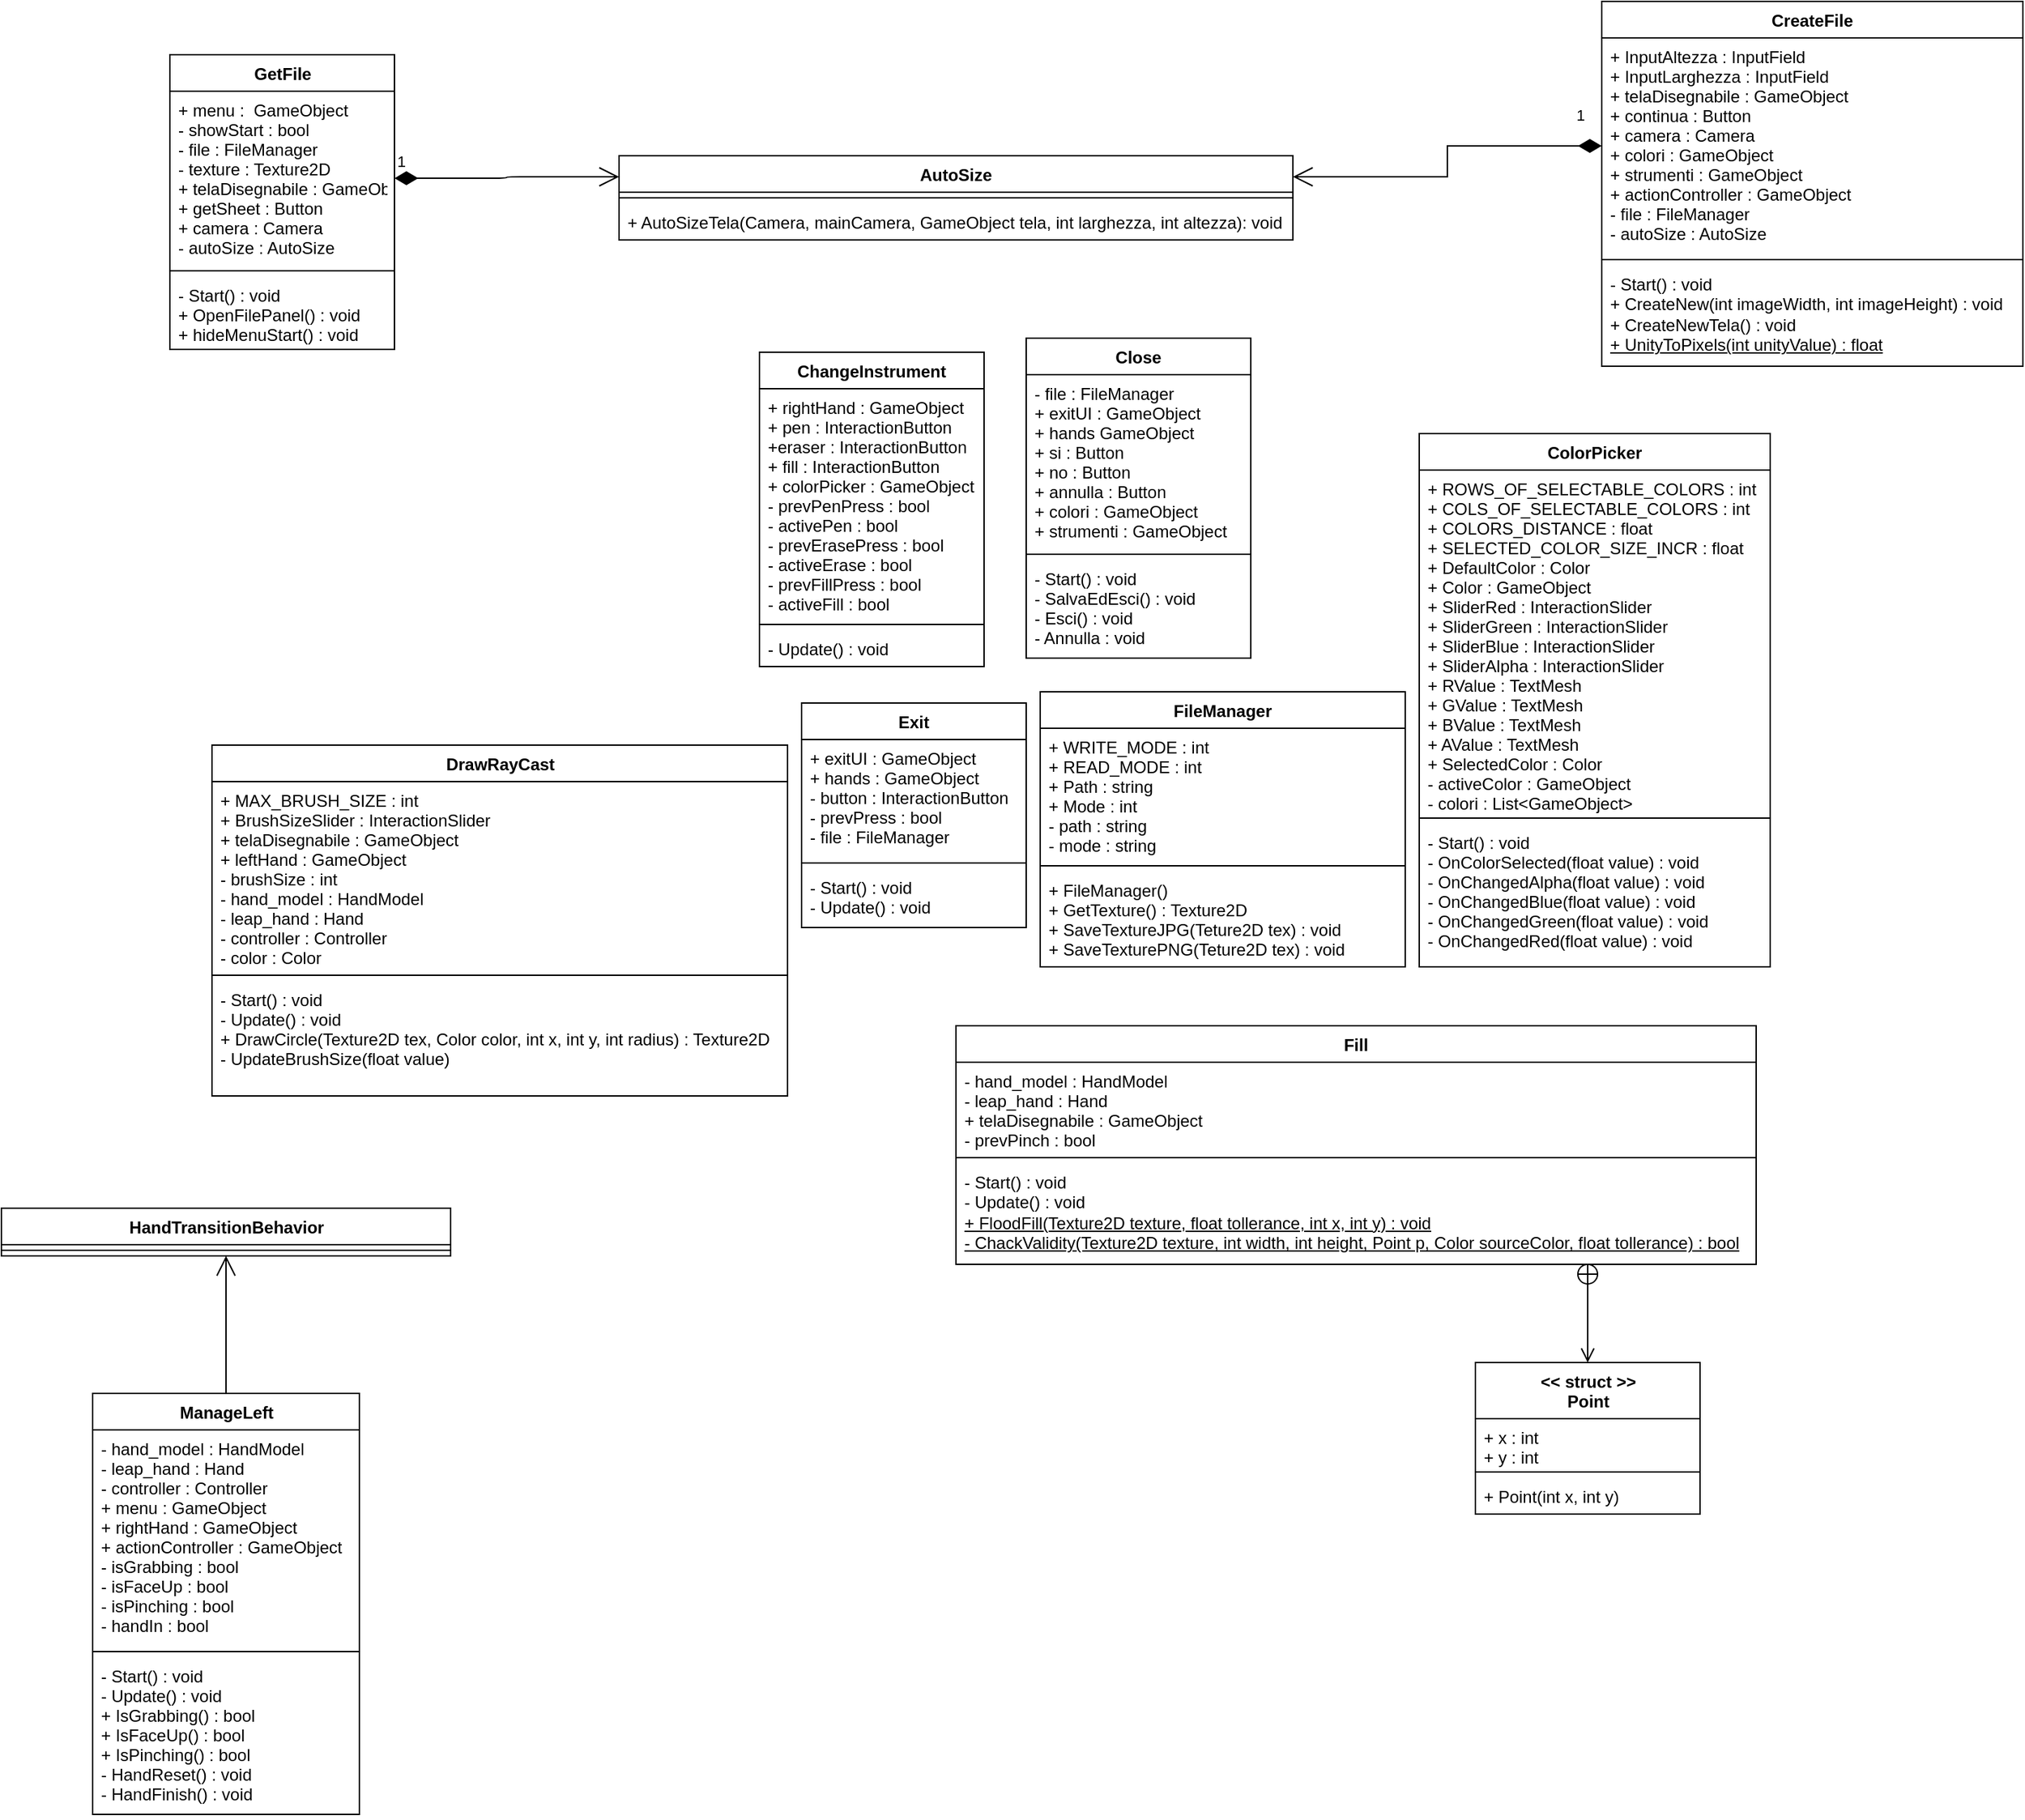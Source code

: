 <mxfile version="14.6.13" type="github">
  <diagram id="C5RBs43oDa-KdzZeNtuy" name="Page-1">
    <mxGraphModel dx="1712" dy="623" grid="1" gridSize="10" guides="1" tooltips="1" connect="1" arrows="1" fold="1" page="1" pageScale="1" pageWidth="1169" pageHeight="1654" math="0" shadow="0">
      <root>
        <mxCell id="WIyWlLk6GJQsqaUBKTNV-0" />
        <mxCell id="WIyWlLk6GJQsqaUBKTNV-1" parent="WIyWlLk6GJQsqaUBKTNV-0" />
        <mxCell id="zkfFHV4jXpPFQw0GAbJ--0" value="AutoSize" style="swimlane;fontStyle=1;align=center;verticalAlign=top;childLayout=stackLayout;horizontal=1;startSize=26;horizontalStack=0;resizeParent=1;resizeLast=0;collapsible=1;marginBottom=0;rounded=0;shadow=0;strokeWidth=1;" parent="WIyWlLk6GJQsqaUBKTNV-1" vertex="1">
          <mxGeometry x="100" y="420" width="480" height="60" as="geometry">
            <mxRectangle x="100" y="280" width="160" height="26" as="alternateBounds" />
          </mxGeometry>
        </mxCell>
        <mxCell id="zkfFHV4jXpPFQw0GAbJ--4" value="" style="line;html=1;strokeWidth=1;align=left;verticalAlign=middle;spacingTop=-1;spacingLeft=3;spacingRight=3;rotatable=0;labelPosition=right;points=[];portConstraint=eastwest;" parent="zkfFHV4jXpPFQw0GAbJ--0" vertex="1">
          <mxGeometry y="26" width="480" height="8" as="geometry" />
        </mxCell>
        <mxCell id="zkfFHV4jXpPFQw0GAbJ--5" value="+ AutoSizeTela(Camera, mainCamera, GameObject tela, int larghezza, int altezza): void" style="text;align=left;verticalAlign=top;spacingLeft=4;spacingRight=4;overflow=hidden;rotatable=0;points=[[0,0.5],[1,0.5]];portConstraint=eastwest;" parent="zkfFHV4jXpPFQw0GAbJ--0" vertex="1">
          <mxGeometry y="34" width="480" height="26" as="geometry" />
        </mxCell>
        <mxCell id="0VeXUthnpNNuvw82r98w-10" value="ChangeInstrument" style="swimlane;fontStyle=1;align=center;verticalAlign=top;childLayout=stackLayout;horizontal=1;startSize=26;horizontalStack=0;resizeParent=1;resizeParentMax=0;resizeLast=0;collapsible=1;marginBottom=0;" parent="WIyWlLk6GJQsqaUBKTNV-1" vertex="1">
          <mxGeometry x="200" y="560" width="160" height="224" as="geometry" />
        </mxCell>
        <mxCell id="0VeXUthnpNNuvw82r98w-11" value="+ rightHand : GameObject&#xa;+ pen : InteractionButton&#xa;+eraser : InteractionButton&#xa;+ fill : InteractionButton&#xa;+ colorPicker : GameObject&#xa;- prevPenPress : bool&#xa;- activePen : bool&#xa;- prevErasePress : bool&#xa;- activeErase : bool&#xa;- prevFillPress : bool&#xa;- activeFill : bool&#xa;&#xa;&#xa;&#xa;" style="text;strokeColor=none;fillColor=none;align=left;verticalAlign=top;spacingLeft=4;spacingRight=4;overflow=hidden;rotatable=0;points=[[0,0.5],[1,0.5]];portConstraint=eastwest;" parent="0VeXUthnpNNuvw82r98w-10" vertex="1">
          <mxGeometry y="26" width="160" height="164" as="geometry" />
        </mxCell>
        <mxCell id="0VeXUthnpNNuvw82r98w-12" value="" style="line;strokeWidth=1;fillColor=none;align=left;verticalAlign=middle;spacingTop=-1;spacingLeft=3;spacingRight=3;rotatable=0;labelPosition=right;points=[];portConstraint=eastwest;" parent="0VeXUthnpNNuvw82r98w-10" vertex="1">
          <mxGeometry y="190" width="160" height="8" as="geometry" />
        </mxCell>
        <mxCell id="0VeXUthnpNNuvw82r98w-13" value="- Update() : void" style="text;strokeColor=none;fillColor=none;align=left;verticalAlign=top;spacingLeft=4;spacingRight=4;overflow=hidden;rotatable=0;points=[[0,0.5],[1,0.5]];portConstraint=eastwest;" parent="0VeXUthnpNNuvw82r98w-10" vertex="1">
          <mxGeometry y="198" width="160" height="26" as="geometry" />
        </mxCell>
        <mxCell id="0VeXUthnpNNuvw82r98w-17" value="Close" style="swimlane;fontStyle=1;align=center;verticalAlign=top;childLayout=stackLayout;horizontal=1;startSize=26;horizontalStack=0;resizeParent=1;resizeParentMax=0;resizeLast=0;collapsible=1;marginBottom=0;" parent="WIyWlLk6GJQsqaUBKTNV-1" vertex="1">
          <mxGeometry x="390" y="550" width="160" height="228" as="geometry" />
        </mxCell>
        <mxCell id="0VeXUthnpNNuvw82r98w-18" value="- file : FileManager&#xa;+ exitUI : GameObject&#xa;+ hands GameObject&#xa;+ si : Button&#xa;+ no : Button&#xa;+ annulla : Button&#xa;+ colori : GameObject&#xa;+ strumenti : GameObject&#xa;" style="text;strokeColor=none;fillColor=none;align=left;verticalAlign=top;spacingLeft=4;spacingRight=4;overflow=hidden;rotatable=0;points=[[0,0.5],[1,0.5]];portConstraint=eastwest;" parent="0VeXUthnpNNuvw82r98w-17" vertex="1">
          <mxGeometry y="26" width="160" height="124" as="geometry" />
        </mxCell>
        <mxCell id="0VeXUthnpNNuvw82r98w-19" value="" style="line;strokeWidth=1;fillColor=none;align=left;verticalAlign=middle;spacingTop=-1;spacingLeft=3;spacingRight=3;rotatable=0;labelPosition=right;points=[];portConstraint=eastwest;" parent="0VeXUthnpNNuvw82r98w-17" vertex="1">
          <mxGeometry y="150" width="160" height="8" as="geometry" />
        </mxCell>
        <mxCell id="0VeXUthnpNNuvw82r98w-20" value="- Start() : void&#xa;- SalvaEdEsci() : void&#xa;- Esci() : void&#xa;- Annulla : void&#xa;" style="text;strokeColor=none;fillColor=none;align=left;verticalAlign=top;spacingLeft=4;spacingRight=4;overflow=hidden;rotatable=0;points=[[0,0.5],[1,0.5]];portConstraint=eastwest;" parent="0VeXUthnpNNuvw82r98w-17" vertex="1">
          <mxGeometry y="158" width="160" height="70" as="geometry" />
        </mxCell>
        <mxCell id="0VeXUthnpNNuvw82r98w-21" value="ColorPicker" style="swimlane;fontStyle=1;align=center;verticalAlign=top;childLayout=stackLayout;horizontal=1;startSize=26;horizontalStack=0;resizeParent=1;resizeParentMax=0;resizeLast=0;collapsible=1;marginBottom=0;" parent="WIyWlLk6GJQsqaUBKTNV-1" vertex="1">
          <mxGeometry x="670" y="618" width="250" height="380" as="geometry" />
        </mxCell>
        <mxCell id="0VeXUthnpNNuvw82r98w-22" value="+ ROWS_OF_SELECTABLE_COLORS : int&#xa;+ COLS_OF_SELECTABLE_COLORS : int&#xa;+ COLORS_DISTANCE : float&#xa;+ SELECTED_COLOR_SIZE_INCR : float&#xa;+ DefaultColor : Color&#xa;+ Color : GameObject&#xa;+ SliderRed : InteractionSlider&#xa;+ SliderGreen : InteractionSlider&#xa;+ SliderBlue : InteractionSlider&#xa;+ SliderAlpha : InteractionSlider&#xa;+ RValue : TextMesh&#xa;+ GValue : TextMesh&#xa;+ BValue : TextMesh&#xa;+ AValue : TextMesh&#xa;+ SelectedColor : Color&#xa;- activeColor : GameObject&#xa;- colori : List&lt;GameObject&gt;&#xa;&#xa;&#xa;&#xa;" style="text;strokeColor=none;fillColor=none;align=left;verticalAlign=top;spacingLeft=4;spacingRight=4;overflow=hidden;rotatable=0;points=[[0,0.5],[1,0.5]];portConstraint=eastwest;" parent="0VeXUthnpNNuvw82r98w-21" vertex="1">
          <mxGeometry y="26" width="250" height="244" as="geometry" />
        </mxCell>
        <mxCell id="0VeXUthnpNNuvw82r98w-23" value="" style="line;strokeWidth=1;fillColor=none;align=left;verticalAlign=middle;spacingTop=-1;spacingLeft=3;spacingRight=3;rotatable=0;labelPosition=right;points=[];portConstraint=eastwest;" parent="0VeXUthnpNNuvw82r98w-21" vertex="1">
          <mxGeometry y="270" width="250" height="8" as="geometry" />
        </mxCell>
        <mxCell id="0VeXUthnpNNuvw82r98w-24" value="- Start() : void&#xa;- OnColorSelected(float value) : void&#xa;- OnChangedAlpha(float value) : void&#xa;- OnChangedBlue(float value) : void&#xa;- OnChangedGreen(float value) : void&#xa;- OnChangedRed(float value) : void&#xa;&#xa;" style="text;strokeColor=none;fillColor=none;align=left;verticalAlign=top;spacingLeft=4;spacingRight=4;overflow=hidden;rotatable=0;points=[[0,0.5],[1,0.5]];portConstraint=eastwest;" parent="0VeXUthnpNNuvw82r98w-21" vertex="1">
          <mxGeometry y="278" width="250" height="102" as="geometry" />
        </mxCell>
        <mxCell id="0VeXUthnpNNuvw82r98w-25" value="CreateFile" style="swimlane;fontStyle=1;align=center;verticalAlign=top;childLayout=stackLayout;horizontal=1;startSize=26;horizontalStack=0;resizeParent=1;resizeParentMax=0;resizeLast=0;collapsible=1;marginBottom=0;" parent="WIyWlLk6GJQsqaUBKTNV-1" vertex="1">
          <mxGeometry x="800" y="310" width="300" height="260" as="geometry" />
        </mxCell>
        <mxCell id="0VeXUthnpNNuvw82r98w-26" value="+ InputAltezza : InputField&#xa;+ InputLarghezza : InputField&#xa;+ telaDisegnabile : GameObject&#xa;+ continua : Button&#xa;+ camera : Camera&#xa;+ colori : GameObject&#xa;+ strumenti : GameObject&#xa;+ actionController : GameObject&#xa;- file : FileManager&#xa;- autoSize : AutoSize&#xa;&#xa;" style="text;strokeColor=none;fillColor=none;align=left;verticalAlign=top;spacingLeft=4;spacingRight=4;overflow=hidden;rotatable=0;points=[[0,0.5],[1,0.5]];portConstraint=eastwest;" parent="0VeXUthnpNNuvw82r98w-25" vertex="1">
          <mxGeometry y="26" width="300" height="154" as="geometry" />
        </mxCell>
        <mxCell id="0VeXUthnpNNuvw82r98w-27" value="" style="line;strokeWidth=1;fillColor=none;align=left;verticalAlign=middle;spacingTop=-1;spacingLeft=3;spacingRight=3;rotatable=0;labelPosition=right;points=[];portConstraint=eastwest;" parent="0VeXUthnpNNuvw82r98w-25" vertex="1">
          <mxGeometry y="180" width="300" height="8" as="geometry" />
        </mxCell>
        <mxCell id="0VeXUthnpNNuvw82r98w-28" value="- Start() : void&lt;br&gt;+ CreateNew(int imageWidth, int imageHeight) : void&lt;br&gt;+ CreateNewTela() : void&lt;br&gt;&lt;u&gt;+ UnityToPixels(int unityValue) : float&lt;/u&gt;&lt;br&gt;" style="text;strokeColor=none;fillColor=none;align=left;verticalAlign=top;spacingLeft=4;spacingRight=4;overflow=hidden;rotatable=0;points=[[0,0.5],[1,0.5]];portConstraint=eastwest;fontStyle=0;html=1;" parent="0VeXUthnpNNuvw82r98w-25" vertex="1">
          <mxGeometry y="188" width="300" height="72" as="geometry" />
        </mxCell>
        <mxCell id="0VeXUthnpNNuvw82r98w-37" value="1" style="endArrow=open;html=1;endSize=12;startArrow=diamondThin;startSize=14;startFill=1;edgeStyle=orthogonalEdgeStyle;align=left;verticalAlign=bottom;rounded=0;exitX=0;exitY=0.5;exitDx=0;exitDy=0;entryX=1;entryY=0.25;entryDx=0;entryDy=0;" parent="WIyWlLk6GJQsqaUBKTNV-1" source="0VeXUthnpNNuvw82r98w-26" target="zkfFHV4jXpPFQw0GAbJ--0" edge="1">
          <mxGeometry x="-0.835" y="-13" relative="1" as="geometry">
            <mxPoint x="530" y="420" as="sourcePoint" />
            <mxPoint x="690" y="420" as="targetPoint" />
            <mxPoint as="offset" />
          </mxGeometry>
        </mxCell>
        <mxCell id="0VeXUthnpNNuvw82r98w-39" value="DrawRayCast" style="swimlane;fontStyle=1;align=center;verticalAlign=top;childLayout=stackLayout;horizontal=1;startSize=26;horizontalStack=0;resizeParent=1;resizeParentMax=0;resizeLast=0;collapsible=1;marginBottom=0;html=1;" parent="WIyWlLk6GJQsqaUBKTNV-1" vertex="1">
          <mxGeometry x="-190" y="840" width="410" height="250" as="geometry" />
        </mxCell>
        <mxCell id="0VeXUthnpNNuvw82r98w-40" value="+ MAX_BRUSH_SIZE : int&#xa;+ BrushSizeSlider : InteractionSlider&#xa;+ telaDisegnabile : GameObject&#xa;+ leftHand : GameObject&#xa;- brushSize : int&#xa;- hand_model : HandModel&#xa;- leap_hand : Hand&#xa;- controller : Controller&#xa;- color : Color&#xa;&#xa;" style="text;strokeColor=none;fillColor=none;align=left;verticalAlign=top;spacingLeft=4;spacingRight=4;overflow=hidden;rotatable=0;points=[[0,0.5],[1,0.5]];portConstraint=eastwest;" parent="0VeXUthnpNNuvw82r98w-39" vertex="1">
          <mxGeometry y="26" width="410" height="134" as="geometry" />
        </mxCell>
        <mxCell id="0VeXUthnpNNuvw82r98w-41" value="" style="line;strokeWidth=1;fillColor=none;align=left;verticalAlign=middle;spacingTop=-1;spacingLeft=3;spacingRight=3;rotatable=0;labelPosition=right;points=[];portConstraint=eastwest;" parent="0VeXUthnpNNuvw82r98w-39" vertex="1">
          <mxGeometry y="160" width="410" height="8" as="geometry" />
        </mxCell>
        <mxCell id="0VeXUthnpNNuvw82r98w-42" value="- Start() : void&#xa;- Update() : void&#xa;+ DrawCircle(Texture2D tex, Color color, int x, int y, int radius) : Texture2D&#xa;- UpdateBrushSize(float value)&#xa;&#xa;" style="text;strokeColor=none;fillColor=none;align=left;verticalAlign=top;spacingLeft=4;spacingRight=4;overflow=hidden;rotatable=0;points=[[0,0.5],[1,0.5]];portConstraint=eastwest;" parent="0VeXUthnpNNuvw82r98w-39" vertex="1">
          <mxGeometry y="168" width="410" height="82" as="geometry" />
        </mxCell>
        <mxCell id="M-HyiIcxL1wfESy_Ib01-0" value="Exit" style="swimlane;fontStyle=1;align=center;verticalAlign=top;childLayout=stackLayout;horizontal=1;startSize=26;horizontalStack=0;resizeParent=1;resizeParentMax=0;resizeLast=0;collapsible=1;marginBottom=0;" vertex="1" parent="WIyWlLk6GJQsqaUBKTNV-1">
          <mxGeometry x="230" y="810" width="160" height="160" as="geometry" />
        </mxCell>
        <mxCell id="M-HyiIcxL1wfESy_Ib01-1" value="+ exitUI : GameObject&#xa;+ hands : GameObject&#xa;- button : InteractionButton&#xa;- prevPress : bool&#xa;- file : FileManager&#xa;" style="text;strokeColor=none;fillColor=none;align=left;verticalAlign=top;spacingLeft=4;spacingRight=4;overflow=hidden;rotatable=0;points=[[0,0.5],[1,0.5]];portConstraint=eastwest;" vertex="1" parent="M-HyiIcxL1wfESy_Ib01-0">
          <mxGeometry y="26" width="160" height="84" as="geometry" />
        </mxCell>
        <mxCell id="M-HyiIcxL1wfESy_Ib01-2" value="" style="line;strokeWidth=1;fillColor=none;align=left;verticalAlign=middle;spacingTop=-1;spacingLeft=3;spacingRight=3;rotatable=0;labelPosition=right;points=[];portConstraint=eastwest;" vertex="1" parent="M-HyiIcxL1wfESy_Ib01-0">
          <mxGeometry y="110" width="160" height="8" as="geometry" />
        </mxCell>
        <mxCell id="M-HyiIcxL1wfESy_Ib01-3" value="- Start() : void&#xa;- Update() : void" style="text;strokeColor=none;fillColor=none;align=left;verticalAlign=top;spacingLeft=4;spacingRight=4;overflow=hidden;rotatable=0;points=[[0,0.5],[1,0.5]];portConstraint=eastwest;" vertex="1" parent="M-HyiIcxL1wfESy_Ib01-0">
          <mxGeometry y="118" width="160" height="42" as="geometry" />
        </mxCell>
        <mxCell id="M-HyiIcxL1wfESy_Ib01-4" value="FileManager" style="swimlane;fontStyle=1;align=center;verticalAlign=top;childLayout=stackLayout;horizontal=1;startSize=26;horizontalStack=0;resizeParent=1;resizeParentMax=0;resizeLast=0;collapsible=1;marginBottom=0;" vertex="1" parent="WIyWlLk6GJQsqaUBKTNV-1">
          <mxGeometry x="400" y="802" width="260" height="196" as="geometry" />
        </mxCell>
        <mxCell id="M-HyiIcxL1wfESy_Ib01-5" value="+ WRITE_MODE : int&#xa;+ READ_MODE : int&#xa;+ Path : string&#xa;+ Mode : int&#xa;- path : string&#xa;- mode : string" style="text;strokeColor=none;fillColor=none;align=left;verticalAlign=top;spacingLeft=4;spacingRight=4;overflow=hidden;rotatable=0;points=[[0,0.5],[1,0.5]];portConstraint=eastwest;" vertex="1" parent="M-HyiIcxL1wfESy_Ib01-4">
          <mxGeometry y="26" width="260" height="94" as="geometry" />
        </mxCell>
        <mxCell id="M-HyiIcxL1wfESy_Ib01-6" value="" style="line;strokeWidth=1;fillColor=none;align=left;verticalAlign=middle;spacingTop=-1;spacingLeft=3;spacingRight=3;rotatable=0;labelPosition=right;points=[];portConstraint=eastwest;" vertex="1" parent="M-HyiIcxL1wfESy_Ib01-4">
          <mxGeometry y="120" width="260" height="8" as="geometry" />
        </mxCell>
        <mxCell id="M-HyiIcxL1wfESy_Ib01-7" value="+ FileManager()&#xa;+ GetTexture() : Texture2D&#xa;+ SaveTextureJPG(Teture2D tex) : void&#xa;+ SaveTexturePNG(Teture2D tex) : void" style="text;strokeColor=none;fillColor=none;align=left;verticalAlign=top;spacingLeft=4;spacingRight=4;overflow=hidden;rotatable=0;points=[[0,0.5],[1,0.5]];portConstraint=eastwest;" vertex="1" parent="M-HyiIcxL1wfESy_Ib01-4">
          <mxGeometry y="128" width="260" height="68" as="geometry" />
        </mxCell>
        <mxCell id="M-HyiIcxL1wfESy_Ib01-8" value="Fill" style="swimlane;fontStyle=1;align=center;verticalAlign=top;childLayout=stackLayout;horizontal=1;startSize=26;horizontalStack=0;resizeParent=1;resizeParentMax=0;resizeLast=0;collapsible=1;marginBottom=0;" vertex="1" parent="WIyWlLk6GJQsqaUBKTNV-1">
          <mxGeometry x="340" y="1040" width="570" height="170" as="geometry" />
        </mxCell>
        <mxCell id="M-HyiIcxL1wfESy_Ib01-9" value="- hand_model : HandModel&#xa;- leap_hand : Hand&#xa;+ telaDisegnabile : GameObject&#xa;- prevPinch : bool" style="text;strokeColor=none;fillColor=none;align=left;verticalAlign=top;spacingLeft=4;spacingRight=4;overflow=hidden;rotatable=0;points=[[0,0.5],[1,0.5]];portConstraint=eastwest;" vertex="1" parent="M-HyiIcxL1wfESy_Ib01-8">
          <mxGeometry y="26" width="570" height="64" as="geometry" />
        </mxCell>
        <mxCell id="M-HyiIcxL1wfESy_Ib01-10" value="" style="line;strokeWidth=1;fillColor=none;align=left;verticalAlign=middle;spacingTop=-1;spacingLeft=3;spacingRight=3;rotatable=0;labelPosition=right;points=[];portConstraint=eastwest;" vertex="1" parent="M-HyiIcxL1wfESy_Ib01-8">
          <mxGeometry y="90" width="570" height="8" as="geometry" />
        </mxCell>
        <mxCell id="M-HyiIcxL1wfESy_Ib01-11" value="- Start() : void&lt;br&gt;- Update() : void&lt;br&gt;&lt;u&gt;+ FloodFill(Texture2D texture, float tollerance, int x, int y) : void&lt;/u&gt;&lt;u&gt;&lt;br&gt;- ChackValidity(Texture2D texture, int width, int height, Point p, Color sourceColor, float tollerance) : bool&lt;/u&gt;&lt;u&gt;&lt;br&gt;&lt;/u&gt;" style="text;strokeColor=none;fillColor=none;align=left;verticalAlign=top;spacingLeft=4;spacingRight=4;overflow=hidden;rotatable=0;points=[[0,0.5],[1,0.5]];portConstraint=eastwest;html=1;" vertex="1" parent="M-HyiIcxL1wfESy_Ib01-8">
          <mxGeometry y="98" width="570" height="72" as="geometry" />
        </mxCell>
        <mxCell id="M-HyiIcxL1wfESy_Ib01-12" value="&amp;lt;&amp;lt; struct &amp;gt;&amp;gt;&lt;br&gt;Point" style="swimlane;fontStyle=1;align=center;verticalAlign=top;childLayout=stackLayout;horizontal=1;startSize=40;horizontalStack=0;resizeParent=1;resizeParentMax=0;resizeLast=0;collapsible=1;marginBottom=0;html=1;" vertex="1" parent="WIyWlLk6GJQsqaUBKTNV-1">
          <mxGeometry x="710" y="1280" width="160" height="108" as="geometry" />
        </mxCell>
        <mxCell id="M-HyiIcxL1wfESy_Ib01-13" value="+ x : int&#xa;+ y : int" style="text;strokeColor=none;fillColor=none;align=left;verticalAlign=top;spacingLeft=4;spacingRight=4;overflow=hidden;rotatable=0;points=[[0,0.5],[1,0.5]];portConstraint=eastwest;" vertex="1" parent="M-HyiIcxL1wfESy_Ib01-12">
          <mxGeometry y="40" width="160" height="34" as="geometry" />
        </mxCell>
        <mxCell id="M-HyiIcxL1wfESy_Ib01-14" value="" style="line;strokeWidth=1;fillColor=none;align=left;verticalAlign=middle;spacingTop=-1;spacingLeft=3;spacingRight=3;rotatable=0;labelPosition=right;points=[];portConstraint=eastwest;" vertex="1" parent="M-HyiIcxL1wfESy_Ib01-12">
          <mxGeometry y="74" width="160" height="8" as="geometry" />
        </mxCell>
        <mxCell id="M-HyiIcxL1wfESy_Ib01-15" value="+ Point(int x, int y)&lt;br&gt;&lt;u&gt;&lt;br&gt;&lt;/u&gt;" style="text;strokeColor=none;fillColor=none;align=left;verticalAlign=top;spacingLeft=4;spacingRight=4;overflow=hidden;rotatable=0;points=[[0,0.5],[1,0.5]];portConstraint=eastwest;html=1;" vertex="1" parent="M-HyiIcxL1wfESy_Ib01-12">
          <mxGeometry y="82" width="160" height="26" as="geometry" />
        </mxCell>
        <mxCell id="M-HyiIcxL1wfESy_Ib01-16" value="" style="endArrow=open;startArrow=circlePlus;endFill=0;startFill=0;endSize=8;html=1;entryX=0.5;entryY=0;entryDx=0;entryDy=0;entryPerimeter=0;" edge="1" parent="WIyWlLk6GJQsqaUBKTNV-1" target="M-HyiIcxL1wfESy_Ib01-12">
          <mxGeometry width="160" relative="1" as="geometry">
            <mxPoint x="790" y="1209" as="sourcePoint" />
            <mxPoint x="560" y="1150" as="targetPoint" />
          </mxGeometry>
        </mxCell>
        <mxCell id="M-HyiIcxL1wfESy_Ib01-17" value="GetFile" style="swimlane;fontStyle=1;align=center;verticalAlign=top;childLayout=stackLayout;horizontal=1;startSize=26;horizontalStack=0;resizeParent=1;resizeParentMax=0;resizeLast=0;collapsible=1;marginBottom=0;html=1;" vertex="1" parent="WIyWlLk6GJQsqaUBKTNV-1">
          <mxGeometry x="-220" y="348" width="160" height="210" as="geometry" />
        </mxCell>
        <mxCell id="M-HyiIcxL1wfESy_Ib01-18" value="+ menu :  GameObject&#xa;- showStart : bool&#xa;- file : FileManager&#xa;- texture : Texture2D&#xa;+ telaDisegnabile : GameObject&#xa;+ getSheet : Button&#xa;+ camera : Camera&#xa;- autoSize : AutoSize" style="text;strokeColor=none;fillColor=none;align=left;verticalAlign=top;spacingLeft=4;spacingRight=4;overflow=hidden;rotatable=0;points=[[0,0.5],[1,0.5]];portConstraint=eastwest;" vertex="1" parent="M-HyiIcxL1wfESy_Ib01-17">
          <mxGeometry y="26" width="160" height="124" as="geometry" />
        </mxCell>
        <mxCell id="M-HyiIcxL1wfESy_Ib01-19" value="" style="line;strokeWidth=1;fillColor=none;align=left;verticalAlign=middle;spacingTop=-1;spacingLeft=3;spacingRight=3;rotatable=0;labelPosition=right;points=[];portConstraint=eastwest;" vertex="1" parent="M-HyiIcxL1wfESy_Ib01-17">
          <mxGeometry y="150" width="160" height="8" as="geometry" />
        </mxCell>
        <mxCell id="M-HyiIcxL1wfESy_Ib01-20" value="- Start() : void&#xa;+ OpenFilePanel() : void&#xa;+ hideMenuStart() : void" style="text;strokeColor=none;fillColor=none;align=left;verticalAlign=top;spacingLeft=4;spacingRight=4;overflow=hidden;rotatable=0;points=[[0,0.5],[1,0.5]];portConstraint=eastwest;" vertex="1" parent="M-HyiIcxL1wfESy_Ib01-17">
          <mxGeometry y="158" width="160" height="52" as="geometry" />
        </mxCell>
        <mxCell id="M-HyiIcxL1wfESy_Ib01-21" value="1" style="endArrow=open;html=1;endSize=12;startArrow=diamondThin;startSize=14;startFill=1;edgeStyle=orthogonalEdgeStyle;align=left;verticalAlign=bottom;entryX=0;entryY=0.25;entryDx=0;entryDy=0;" edge="1" parent="WIyWlLk6GJQsqaUBKTNV-1" source="M-HyiIcxL1wfESy_Ib01-18" target="zkfFHV4jXpPFQw0GAbJ--0">
          <mxGeometry x="-1" y="3" relative="1" as="geometry">
            <mxPoint y="370" as="sourcePoint" />
            <mxPoint x="160" y="370" as="targetPoint" />
          </mxGeometry>
        </mxCell>
        <mxCell id="M-HyiIcxL1wfESy_Ib01-22" value="ManageLeft" style="swimlane;fontStyle=1;align=center;verticalAlign=top;childLayout=stackLayout;horizontal=1;startSize=26;horizontalStack=0;resizeParent=1;resizeParentMax=0;resizeLast=0;collapsible=1;marginBottom=0;html=1;" vertex="1" parent="WIyWlLk6GJQsqaUBKTNV-1">
          <mxGeometry x="-275" y="1302" width="190" height="300" as="geometry" />
        </mxCell>
        <mxCell id="M-HyiIcxL1wfESy_Ib01-23" value="- hand_model : HandModel&#xa;- leap_hand : Hand&#xa;- controller : Controller&#xa;+ menu : GameObject&#xa;+ rightHand : GameObject&#xa;+ actionController : GameObject&#xa;- isGrabbing : bool&#xa;- isFaceUp : bool&#xa;- isPinching : bool&#xa;- handIn : bool" style="text;strokeColor=none;fillColor=none;align=left;verticalAlign=top;spacingLeft=4;spacingRight=4;overflow=hidden;rotatable=0;points=[[0,0.5],[1,0.5]];portConstraint=eastwest;" vertex="1" parent="M-HyiIcxL1wfESy_Ib01-22">
          <mxGeometry y="26" width="190" height="154" as="geometry" />
        </mxCell>
        <mxCell id="M-HyiIcxL1wfESy_Ib01-24" value="" style="line;strokeWidth=1;fillColor=none;align=left;verticalAlign=middle;spacingTop=-1;spacingLeft=3;spacingRight=3;rotatable=0;labelPosition=right;points=[];portConstraint=eastwest;" vertex="1" parent="M-HyiIcxL1wfESy_Ib01-22">
          <mxGeometry y="180" width="190" height="8" as="geometry" />
        </mxCell>
        <mxCell id="M-HyiIcxL1wfESy_Ib01-25" value="- Start() : void&#xa;- Update() : void&#xa;+ IsGrabbing() : bool&#xa;+ IsFaceUp() : bool&#xa;+ IsPinching() : bool&#xa;- HandReset() : void&#xa;- HandFinish() : void" style="text;strokeColor=none;fillColor=none;align=left;verticalAlign=top;spacingLeft=4;spacingRight=4;overflow=hidden;rotatable=0;points=[[0,0.5],[1,0.5]];portConstraint=eastwest;" vertex="1" parent="M-HyiIcxL1wfESy_Ib01-22">
          <mxGeometry y="188" width="190" height="112" as="geometry" />
        </mxCell>
        <mxCell id="M-HyiIcxL1wfESy_Ib01-26" value="HandTransitionBehavior" style="swimlane;fontStyle=1;align=center;verticalAlign=top;childLayout=stackLayout;horizontal=1;startSize=26;horizontalStack=0;resizeParent=1;resizeParentMax=0;resizeLast=0;collapsible=1;marginBottom=0;html=1;" vertex="1" parent="WIyWlLk6GJQsqaUBKTNV-1">
          <mxGeometry x="-340" y="1170" width="320" height="34" as="geometry" />
        </mxCell>
        <mxCell id="M-HyiIcxL1wfESy_Ib01-28" value="" style="line;strokeWidth=1;fillColor=none;align=left;verticalAlign=middle;spacingTop=-1;spacingLeft=3;spacingRight=3;rotatable=0;labelPosition=right;points=[];portConstraint=eastwest;" vertex="1" parent="M-HyiIcxL1wfESy_Ib01-26">
          <mxGeometry y="26" width="320" height="8" as="geometry" />
        </mxCell>
        <mxCell id="M-HyiIcxL1wfESy_Ib01-31" value="" style="endArrow=open;endFill=1;endSize=12;html=1;exitX=0.5;exitY=0;exitDx=0;exitDy=0;entryX=0.5;entryY=1;entryDx=0;entryDy=0;" edge="1" parent="WIyWlLk6GJQsqaUBKTNV-1" source="M-HyiIcxL1wfESy_Ib01-22" target="M-HyiIcxL1wfESy_Ib01-26">
          <mxGeometry width="160" relative="1" as="geometry">
            <mxPoint x="-110" y="1330" as="sourcePoint" />
            <mxPoint x="-180" y="1180" as="targetPoint" />
          </mxGeometry>
        </mxCell>
      </root>
    </mxGraphModel>
  </diagram>
</mxfile>
